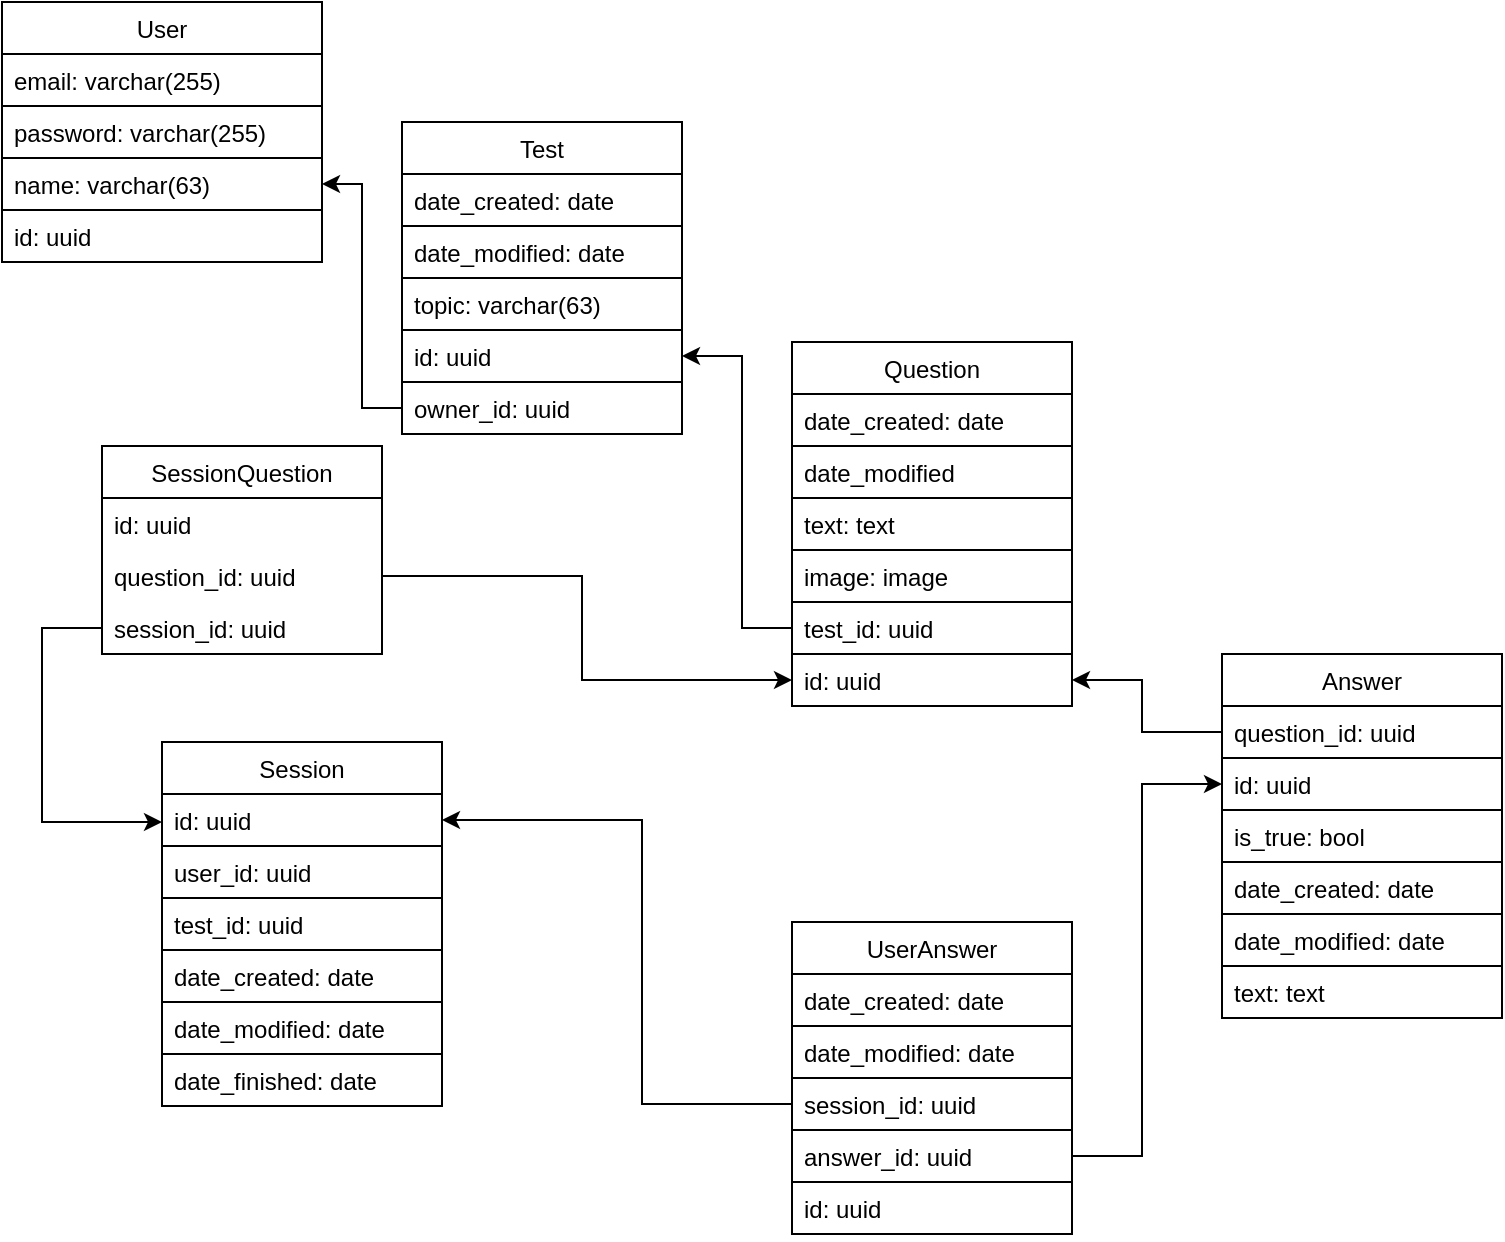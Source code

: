 <mxfile version="16.6.2" type="github">
  <diagram id="Ua5KiQkyGIAItyvjl1Vw" name="Page-1">
    <mxGraphModel dx="1422" dy="772" grid="1" gridSize="10" guides="1" tooltips="1" connect="1" arrows="1" fold="1" page="1" pageScale="1" pageWidth="850" pageHeight="1100" math="0" shadow="0">
      <root>
        <mxCell id="0" />
        <mxCell id="1" parent="0" />
        <mxCell id="Vnq8TmZSHOnOPXnzGoxB-19" value="" style="edgeStyle=segmentEdgeStyle;endArrow=classic;html=1;rounded=0;exitX=0;exitY=0.5;exitDx=0;exitDy=0;entryX=1;entryY=0.5;entryDx=0;entryDy=0;" edge="1" parent="1" source="Vnq8TmZSHOnOPXnzGoxB-18" target="Vnq8TmZSHOnOPXnzGoxB-20">
          <mxGeometry width="50" height="50" relative="1" as="geometry">
            <mxPoint x="480" y="350" as="sourcePoint" />
            <mxPoint x="580" y="147" as="targetPoint" />
            <Array as="points">
              <mxPoint x="400" y="333" />
              <mxPoint x="400" y="197" />
            </Array>
          </mxGeometry>
        </mxCell>
        <mxCell id="Vnq8TmZSHOnOPXnzGoxB-22" value="" style="edgeStyle=segmentEdgeStyle;endArrow=classic;html=1;rounded=0;exitX=0;exitY=0.5;exitDx=0;exitDy=0;entryX=1;entryY=0.5;entryDx=0;entryDy=0;" edge="1" parent="1" source="Vnq8TmZSHOnOPXnzGoxB-21" target="Vnq8TmZSHOnOPXnzGoxB-5">
          <mxGeometry width="50" height="50" relative="1" as="geometry">
            <mxPoint x="310" y="271" as="sourcePoint" />
            <mxPoint x="360" y="221" as="targetPoint" />
            <Array as="points">
              <mxPoint x="210" y="223" />
              <mxPoint x="210" y="111" />
            </Array>
          </mxGeometry>
        </mxCell>
        <mxCell id="Vnq8TmZSHOnOPXnzGoxB-23" value="" style="group;fillColor=default;" vertex="1" connectable="0" parent="1">
          <mxGeometry x="230" y="80" width="140" height="156" as="geometry" />
        </mxCell>
        <mxCell id="Vnq8TmZSHOnOPXnzGoxB-6" value="Test" style="swimlane;fontStyle=0;childLayout=stackLayout;horizontal=1;startSize=26;fillColor=none;horizontalStack=0;resizeParent=1;resizeParentMax=0;resizeLast=0;collapsible=1;marginBottom=0;" vertex="1" parent="Vnq8TmZSHOnOPXnzGoxB-23">
          <mxGeometry width="140" height="104" as="geometry" />
        </mxCell>
        <mxCell id="Vnq8TmZSHOnOPXnzGoxB-7" value="date_created: date" style="text;strokeColor=none;fillColor=none;align=left;verticalAlign=top;spacingLeft=4;spacingRight=4;overflow=hidden;rotatable=0;points=[[0,0.5],[1,0.5]];portConstraint=eastwest;" vertex="1" parent="Vnq8TmZSHOnOPXnzGoxB-6">
          <mxGeometry y="26" width="140" height="26" as="geometry" />
        </mxCell>
        <mxCell id="Vnq8TmZSHOnOPXnzGoxB-8" value="date_modified: date" style="text;strokeColor=default;fillColor=none;align=left;verticalAlign=top;spacingLeft=4;spacingRight=4;overflow=hidden;rotatable=0;points=[[0,0.5],[1,0.5]];portConstraint=eastwest;" vertex="1" parent="Vnq8TmZSHOnOPXnzGoxB-6">
          <mxGeometry y="52" width="140" height="26" as="geometry" />
        </mxCell>
        <mxCell id="Vnq8TmZSHOnOPXnzGoxB-9" value="topic: varchar(63)" style="text;strokeColor=default;fillColor=none;align=left;verticalAlign=top;spacingLeft=4;spacingRight=4;overflow=hidden;rotatable=0;points=[[0,0.5],[1,0.5]];portConstraint=eastwest;" vertex="1" parent="Vnq8TmZSHOnOPXnzGoxB-6">
          <mxGeometry y="78" width="140" height="26" as="geometry" />
        </mxCell>
        <mxCell id="Vnq8TmZSHOnOPXnzGoxB-20" value="id: uuid" style="text;strokeColor=default;fillColor=none;align=left;verticalAlign=top;spacingLeft=4;spacingRight=4;overflow=hidden;rotatable=0;points=[[0,0.5],[1,0.5]];portConstraint=eastwest;" vertex="1" parent="Vnq8TmZSHOnOPXnzGoxB-23">
          <mxGeometry y="104" width="140" height="26" as="geometry" />
        </mxCell>
        <mxCell id="Vnq8TmZSHOnOPXnzGoxB-21" value="owner_id: uuid" style="text;strokeColor=default;fillColor=none;align=left;verticalAlign=top;spacingLeft=4;spacingRight=4;overflow=hidden;rotatable=0;points=[[0,0.5],[1,0.5]];portConstraint=eastwest;" vertex="1" parent="Vnq8TmZSHOnOPXnzGoxB-23">
          <mxGeometry y="130" width="140" height="26" as="geometry" />
        </mxCell>
        <mxCell id="Vnq8TmZSHOnOPXnzGoxB-39" value="" style="group;fillColor=default;" vertex="1" connectable="0" parent="1">
          <mxGeometry x="640" y="346" width="140" height="182" as="geometry" />
        </mxCell>
        <mxCell id="Vnq8TmZSHOnOPXnzGoxB-32" value="Answer" style="swimlane;fontStyle=0;childLayout=stackLayout;horizontal=1;startSize=26;fillColor=none;horizontalStack=0;resizeParent=1;resizeParentMax=0;resizeLast=0;collapsible=1;marginBottom=0;strokeColor=default;" vertex="1" parent="Vnq8TmZSHOnOPXnzGoxB-39">
          <mxGeometry width="140" height="104" as="geometry" />
        </mxCell>
        <mxCell id="Vnq8TmZSHOnOPXnzGoxB-33" value="question_id: uuid" style="text;strokeColor=default;fillColor=none;align=left;verticalAlign=top;spacingLeft=4;spacingRight=4;overflow=hidden;rotatable=0;points=[[0,0.5],[1,0.5]];portConstraint=eastwest;" vertex="1" parent="Vnq8TmZSHOnOPXnzGoxB-32">
          <mxGeometry y="26" width="140" height="26" as="geometry" />
        </mxCell>
        <mxCell id="Vnq8TmZSHOnOPXnzGoxB-34" value="id: uuid" style="text;strokeColor=default;fillColor=none;align=left;verticalAlign=top;spacingLeft=4;spacingRight=4;overflow=hidden;rotatable=0;points=[[0,0.5],[1,0.5]];portConstraint=eastwest;" vertex="1" parent="Vnq8TmZSHOnOPXnzGoxB-32">
          <mxGeometry y="52" width="140" height="26" as="geometry" />
        </mxCell>
        <mxCell id="Vnq8TmZSHOnOPXnzGoxB-35" value="is_true: bool" style="text;strokeColor=default;fillColor=none;align=left;verticalAlign=top;spacingLeft=4;spacingRight=4;overflow=hidden;rotatable=0;points=[[0,0.5],[1,0.5]];portConstraint=eastwest;" vertex="1" parent="Vnq8TmZSHOnOPXnzGoxB-32">
          <mxGeometry y="78" width="140" height="26" as="geometry" />
        </mxCell>
        <mxCell id="Vnq8TmZSHOnOPXnzGoxB-36" value="date_created: date" style="text;strokeColor=default;fillColor=none;align=left;verticalAlign=top;spacingLeft=4;spacingRight=4;overflow=hidden;rotatable=0;points=[[0,0.5],[1,0.5]];portConstraint=eastwest;" vertex="1" parent="Vnq8TmZSHOnOPXnzGoxB-39">
          <mxGeometry y="104" width="140" height="26" as="geometry" />
        </mxCell>
        <mxCell id="Vnq8TmZSHOnOPXnzGoxB-37" value="date_modified: date" style="text;strokeColor=default;fillColor=none;align=left;verticalAlign=top;spacingLeft=4;spacingRight=4;overflow=hidden;rotatable=0;points=[[0,0.5],[1,0.5]];portConstraint=eastwest;" vertex="1" parent="Vnq8TmZSHOnOPXnzGoxB-39">
          <mxGeometry y="130" width="140" height="26" as="geometry" />
        </mxCell>
        <mxCell id="Vnq8TmZSHOnOPXnzGoxB-38" value="text: text" style="text;strokeColor=default;fillColor=none;align=left;verticalAlign=top;spacingLeft=4;spacingRight=4;overflow=hidden;rotatable=0;points=[[0,0.5],[1,0.5]];portConstraint=eastwest;" vertex="1" parent="Vnq8TmZSHOnOPXnzGoxB-39">
          <mxGeometry y="156" width="140" height="26" as="geometry" />
        </mxCell>
        <mxCell id="Vnq8TmZSHOnOPXnzGoxB-40" value="" style="edgeStyle=segmentEdgeStyle;endArrow=classic;html=1;rounded=0;entryX=1;entryY=0.5;entryDx=0;entryDy=0;exitX=0;exitY=0.5;exitDx=0;exitDy=0;" edge="1" parent="1" source="Vnq8TmZSHOnOPXnzGoxB-33" target="Vnq8TmZSHOnOPXnzGoxB-48">
          <mxGeometry width="50" height="50" relative="1" as="geometry">
            <mxPoint x="400" y="420" as="sourcePoint" />
            <mxPoint x="560" y="420" as="targetPoint" />
            <Array as="points">
              <mxPoint x="600" y="385" />
              <mxPoint x="600" y="359" />
            </Array>
          </mxGeometry>
        </mxCell>
        <mxCell id="Vnq8TmZSHOnOPXnzGoxB-54" value="" style="group;fillColor=default;" vertex="1" connectable="0" parent="1">
          <mxGeometry x="30" y="20" width="160" height="130" as="geometry" />
        </mxCell>
        <mxCell id="Vnq8TmZSHOnOPXnzGoxB-2" value="User" style="swimlane;fontStyle=0;childLayout=stackLayout;horizontal=1;startSize=26;fillColor=none;horizontalStack=0;resizeParent=1;resizeParentMax=0;resizeLast=0;collapsible=1;marginBottom=0;" vertex="1" parent="Vnq8TmZSHOnOPXnzGoxB-54">
          <mxGeometry width="160" height="104" as="geometry" />
        </mxCell>
        <mxCell id="Vnq8TmZSHOnOPXnzGoxB-3" value="email: varchar(255)" style="text;strokeColor=default;fillColor=none;align=left;verticalAlign=top;spacingLeft=4;spacingRight=4;overflow=hidden;rotatable=0;points=[[0,0.5],[1,0.5]];portConstraint=eastwest;" vertex="1" parent="Vnq8TmZSHOnOPXnzGoxB-2">
          <mxGeometry y="26" width="160" height="26" as="geometry" />
        </mxCell>
        <mxCell id="Vnq8TmZSHOnOPXnzGoxB-4" value="password: varchar(255)" style="text;strokeColor=default;fillColor=none;align=left;verticalAlign=top;spacingLeft=4;spacingRight=4;overflow=hidden;rotatable=0;points=[[0,0.5],[1,0.5]];portConstraint=eastwest;" vertex="1" parent="Vnq8TmZSHOnOPXnzGoxB-2">
          <mxGeometry y="52" width="160" height="26" as="geometry" />
        </mxCell>
        <mxCell id="Vnq8TmZSHOnOPXnzGoxB-5" value="name: varchar(63)" style="text;strokeColor=none;fillColor=none;align=left;verticalAlign=top;spacingLeft=4;spacingRight=4;overflow=hidden;rotatable=0;points=[[0,0.5],[1,0.5]];portConstraint=eastwest;" vertex="1" parent="Vnq8TmZSHOnOPXnzGoxB-2">
          <mxGeometry y="78" width="160" height="26" as="geometry" />
        </mxCell>
        <mxCell id="Vnq8TmZSHOnOPXnzGoxB-53" value="id: uuid" style="text;strokeColor=default;fillColor=none;align=left;verticalAlign=top;spacingLeft=4;spacingRight=4;overflow=hidden;rotatable=0;points=[[0,0.5],[1,0.5]];portConstraint=eastwest;" vertex="1" parent="Vnq8TmZSHOnOPXnzGoxB-54">
          <mxGeometry y="104" width="160" height="26" as="geometry" />
        </mxCell>
        <mxCell id="Vnq8TmZSHOnOPXnzGoxB-57" value="" style="edgeStyle=segmentEdgeStyle;endArrow=classic;html=1;rounded=0;exitX=1;exitY=0.5;exitDx=0;exitDy=0;entryX=0;entryY=0.5;entryDx=0;entryDy=0;" edge="1" parent="1" source="Vnq8TmZSHOnOPXnzGoxB-55" target="Vnq8TmZSHOnOPXnzGoxB-34">
          <mxGeometry width="50" height="50" relative="1" as="geometry">
            <mxPoint x="400" y="420" as="sourcePoint" />
            <mxPoint x="450" y="370" as="targetPoint" />
            <Array as="points">
              <mxPoint x="600" y="597" />
              <mxPoint x="600" y="411" />
            </Array>
          </mxGeometry>
        </mxCell>
        <mxCell id="Vnq8TmZSHOnOPXnzGoxB-62" value="" style="edgeStyle=segmentEdgeStyle;endArrow=classic;html=1;rounded=0;entryX=1;entryY=0.5;entryDx=0;entryDy=0;exitX=0;exitY=0.5;exitDx=0;exitDy=0;" edge="1" parent="1" source="Vnq8TmZSHOnOPXnzGoxB-52" target="Vnq8TmZSHOnOPXnzGoxB-59">
          <mxGeometry width="50" height="50" relative="1" as="geometry">
            <mxPoint x="390" y="590" as="sourcePoint" />
            <mxPoint x="450" y="370" as="targetPoint" />
            <Array as="points">
              <mxPoint x="350" y="571" />
              <mxPoint x="350" y="429" />
            </Array>
          </mxGeometry>
        </mxCell>
        <mxCell id="Vnq8TmZSHOnOPXnzGoxB-70" value="" style="group;fillColor=default;" vertex="1" connectable="0" parent="1">
          <mxGeometry x="425" y="190" width="140" height="182" as="geometry" />
        </mxCell>
        <mxCell id="Vnq8TmZSHOnOPXnzGoxB-31" value="" style="group" vertex="1" connectable="0" parent="Vnq8TmZSHOnOPXnzGoxB-70">
          <mxGeometry width="140" height="156" as="geometry" />
        </mxCell>
        <mxCell id="Vnq8TmZSHOnOPXnzGoxB-11" value="Question" style="swimlane;fontStyle=0;childLayout=stackLayout;horizontal=1;startSize=26;fillColor=none;horizontalStack=0;resizeParent=1;resizeParentMax=0;resizeLast=0;collapsible=1;marginBottom=0;strokeColor=default;" vertex="1" parent="Vnq8TmZSHOnOPXnzGoxB-31">
          <mxGeometry width="140" height="104" as="geometry" />
        </mxCell>
        <mxCell id="Vnq8TmZSHOnOPXnzGoxB-12" value="date_created: date" style="text;strokeColor=none;fillColor=none;align=left;verticalAlign=top;spacingLeft=4;spacingRight=4;overflow=hidden;rotatable=0;points=[[0,0.5],[1,0.5]];portConstraint=eastwest;" vertex="1" parent="Vnq8TmZSHOnOPXnzGoxB-11">
          <mxGeometry y="26" width="140" height="26" as="geometry" />
        </mxCell>
        <mxCell id="Vnq8TmZSHOnOPXnzGoxB-13" value="date_modified" style="text;strokeColor=default;fillColor=none;align=left;verticalAlign=top;spacingLeft=4;spacingRight=4;overflow=hidden;rotatable=0;points=[[0,0.5],[1,0.5]];portConstraint=eastwest;" vertex="1" parent="Vnq8TmZSHOnOPXnzGoxB-11">
          <mxGeometry y="52" width="140" height="26" as="geometry" />
        </mxCell>
        <mxCell id="Vnq8TmZSHOnOPXnzGoxB-14" value="text: text" style="text;strokeColor=default;fillColor=none;align=left;verticalAlign=top;spacingLeft=4;spacingRight=4;overflow=hidden;rotatable=0;points=[[0,0.5],[1,0.5]];portConstraint=eastwest;" vertex="1" parent="Vnq8TmZSHOnOPXnzGoxB-11">
          <mxGeometry y="78" width="140" height="26" as="geometry" />
        </mxCell>
        <mxCell id="Vnq8TmZSHOnOPXnzGoxB-17" value="image: image" style="text;strokeColor=default;fillColor=none;align=left;verticalAlign=top;spacingLeft=4;spacingRight=4;overflow=hidden;rotatable=0;points=[[0,0.5],[1,0.5]];portConstraint=eastwest;" vertex="1" parent="Vnq8TmZSHOnOPXnzGoxB-31">
          <mxGeometry y="104" width="140" height="26" as="geometry" />
        </mxCell>
        <mxCell id="Vnq8TmZSHOnOPXnzGoxB-18" value="test_id: uuid" style="text;strokeColor=default;fillColor=none;align=left;verticalAlign=top;spacingLeft=4;spacingRight=4;overflow=hidden;rotatable=0;points=[[0,0.5],[1,0.5]];portConstraint=eastwest;" vertex="1" parent="Vnq8TmZSHOnOPXnzGoxB-31">
          <mxGeometry y="130" width="140" height="26" as="geometry" />
        </mxCell>
        <mxCell id="Vnq8TmZSHOnOPXnzGoxB-48" value="id: uuid" style="text;strokeColor=default;fillColor=none;align=left;verticalAlign=top;spacingLeft=4;spacingRight=4;overflow=hidden;rotatable=0;points=[[0,0.5],[1,0.5]];portConstraint=eastwest;" vertex="1" parent="Vnq8TmZSHOnOPXnzGoxB-70">
          <mxGeometry y="156" width="140" height="26" as="geometry" />
        </mxCell>
        <mxCell id="Vnq8TmZSHOnOPXnzGoxB-72" value="" style="group" vertex="1" connectable="0" parent="1">
          <mxGeometry x="425" y="480" width="140" height="156" as="geometry" />
        </mxCell>
        <mxCell id="Vnq8TmZSHOnOPXnzGoxB-56" value="" style="group;strokeColor=default;fillColor=default;" vertex="1" connectable="0" parent="Vnq8TmZSHOnOPXnzGoxB-72">
          <mxGeometry width="140" height="130" as="geometry" />
        </mxCell>
        <mxCell id="Vnq8TmZSHOnOPXnzGoxB-49" value="UserAnswer" style="swimlane;fontStyle=0;childLayout=stackLayout;horizontal=1;startSize=26;fillColor=none;horizontalStack=0;resizeParent=1;resizeParentMax=0;resizeLast=0;collapsible=1;marginBottom=0;strokeColor=default;" vertex="1" parent="Vnq8TmZSHOnOPXnzGoxB-56">
          <mxGeometry width="140" height="104" as="geometry" />
        </mxCell>
        <mxCell id="Vnq8TmZSHOnOPXnzGoxB-50" value="date_created: date" style="text;strokeColor=default;fillColor=none;align=left;verticalAlign=top;spacingLeft=4;spacingRight=4;overflow=hidden;rotatable=0;points=[[0,0.5],[1,0.5]];portConstraint=eastwest;" vertex="1" parent="Vnq8TmZSHOnOPXnzGoxB-49">
          <mxGeometry y="26" width="140" height="26" as="geometry" />
        </mxCell>
        <mxCell id="Vnq8TmZSHOnOPXnzGoxB-51" value="date_modified: date" style="text;strokeColor=default;fillColor=none;align=left;verticalAlign=top;spacingLeft=4;spacingRight=4;overflow=hidden;rotatable=0;points=[[0,0.5],[1,0.5]];portConstraint=eastwest;" vertex="1" parent="Vnq8TmZSHOnOPXnzGoxB-49">
          <mxGeometry y="52" width="140" height="26" as="geometry" />
        </mxCell>
        <mxCell id="Vnq8TmZSHOnOPXnzGoxB-52" value="session_id: uuid" style="text;strokeColor=default;fillColor=none;align=left;verticalAlign=top;spacingLeft=4;spacingRight=4;overflow=hidden;rotatable=0;points=[[0,0.5],[1,0.5]];portConstraint=eastwest;" vertex="1" parent="Vnq8TmZSHOnOPXnzGoxB-49">
          <mxGeometry y="78" width="140" height="26" as="geometry" />
        </mxCell>
        <mxCell id="Vnq8TmZSHOnOPXnzGoxB-55" value="answer_id: uuid" style="text;strokeColor=default;fillColor=none;align=left;verticalAlign=top;spacingLeft=4;spacingRight=4;overflow=hidden;rotatable=0;points=[[0,0.5],[1,0.5]];portConstraint=eastwest;" vertex="1" parent="Vnq8TmZSHOnOPXnzGoxB-56">
          <mxGeometry y="104" width="140" height="26" as="geometry" />
        </mxCell>
        <mxCell id="Vnq8TmZSHOnOPXnzGoxB-69" value="id: uuid" style="text;strokeColor=default;fillColor=default;align=left;verticalAlign=top;spacingLeft=4;spacingRight=4;overflow=hidden;rotatable=0;points=[[0,0.5],[1,0.5]];portConstraint=eastwest;" vertex="1" parent="Vnq8TmZSHOnOPXnzGoxB-72">
          <mxGeometry y="130" width="140" height="26" as="geometry" />
        </mxCell>
        <mxCell id="Vnq8TmZSHOnOPXnzGoxB-75" value="" style="group" vertex="1" connectable="0" parent="1">
          <mxGeometry x="110" y="390" width="140" height="182" as="geometry" />
        </mxCell>
        <mxCell id="Vnq8TmZSHOnOPXnzGoxB-58" value="Session" style="swimlane;fontStyle=0;childLayout=stackLayout;horizontal=1;startSize=26;fillColor=default;horizontalStack=0;resizeParent=1;resizeParentMax=0;resizeLast=0;collapsible=1;marginBottom=0;strokeColor=default;" vertex="1" parent="Vnq8TmZSHOnOPXnzGoxB-75">
          <mxGeometry width="140" height="104" as="geometry" />
        </mxCell>
        <mxCell id="Vnq8TmZSHOnOPXnzGoxB-59" value="id: uuid" style="text;strokeColor=default;fillColor=default;align=left;verticalAlign=top;spacingLeft=4;spacingRight=4;overflow=hidden;rotatable=0;points=[[0,0.5],[1,0.5]];portConstraint=eastwest;" vertex="1" parent="Vnq8TmZSHOnOPXnzGoxB-58">
          <mxGeometry y="26" width="140" height="26" as="geometry" />
        </mxCell>
        <mxCell id="Vnq8TmZSHOnOPXnzGoxB-60" value="user_id: uuid" style="text;strokeColor=default;fillColor=default;align=left;verticalAlign=top;spacingLeft=4;spacingRight=4;overflow=hidden;rotatable=0;points=[[0,0.5],[1,0.5]];portConstraint=eastwest;gradientColor=none;" vertex="1" parent="Vnq8TmZSHOnOPXnzGoxB-58">
          <mxGeometry y="52" width="140" height="26" as="geometry" />
        </mxCell>
        <mxCell id="Vnq8TmZSHOnOPXnzGoxB-61" value="test_id: uuid" style="text;strokeColor=default;fillColor=default;align=left;verticalAlign=top;spacingLeft=4;spacingRight=4;overflow=hidden;rotatable=0;points=[[0,0.5],[1,0.5]];portConstraint=eastwest;" vertex="1" parent="Vnq8TmZSHOnOPXnzGoxB-58">
          <mxGeometry y="78" width="140" height="26" as="geometry" />
        </mxCell>
        <mxCell id="Vnq8TmZSHOnOPXnzGoxB-71" value="date_created: date" style="text;strokeColor=default;fillColor=default;align=left;verticalAlign=top;spacingLeft=4;spacingRight=4;overflow=hidden;rotatable=0;points=[[0,0.5],[1,0.5]];portConstraint=eastwest;" vertex="1" parent="Vnq8TmZSHOnOPXnzGoxB-75">
          <mxGeometry y="104" width="140" height="26" as="geometry" />
        </mxCell>
        <mxCell id="Vnq8TmZSHOnOPXnzGoxB-73" value="date_modified: date" style="text;strokeColor=default;fillColor=default;align=left;verticalAlign=top;spacingLeft=4;spacingRight=4;overflow=hidden;rotatable=0;points=[[0,0.5],[1,0.5]];portConstraint=eastwest;" vertex="1" parent="Vnq8TmZSHOnOPXnzGoxB-75">
          <mxGeometry y="130" width="140" height="26" as="geometry" />
        </mxCell>
        <mxCell id="Vnq8TmZSHOnOPXnzGoxB-74" value="date_finished: date" style="text;strokeColor=default;fillColor=default;align=left;verticalAlign=top;spacingLeft=4;spacingRight=4;overflow=hidden;rotatable=0;points=[[0,0.5],[1,0.5]];portConstraint=eastwest;" vertex="1" parent="Vnq8TmZSHOnOPXnzGoxB-75">
          <mxGeometry y="156" width="140" height="26" as="geometry" />
        </mxCell>
        <mxCell id="Vnq8TmZSHOnOPXnzGoxB-76" value="SessionQuestion" style="swimlane;fontStyle=0;childLayout=stackLayout;horizontal=1;startSize=26;fillColor=none;horizontalStack=0;resizeParent=1;resizeParentMax=0;resizeLast=0;collapsible=1;marginBottom=0;strokeColor=default;" vertex="1" parent="1">
          <mxGeometry x="80" y="242" width="140" height="104" as="geometry" />
        </mxCell>
        <mxCell id="Vnq8TmZSHOnOPXnzGoxB-77" value="id: uuid" style="text;strokeColor=none;fillColor=none;align=left;verticalAlign=top;spacingLeft=4;spacingRight=4;overflow=hidden;rotatable=0;points=[[0,0.5],[1,0.5]];portConstraint=eastwest;" vertex="1" parent="Vnq8TmZSHOnOPXnzGoxB-76">
          <mxGeometry y="26" width="140" height="26" as="geometry" />
        </mxCell>
        <mxCell id="Vnq8TmZSHOnOPXnzGoxB-78" value="question_id: uuid" style="text;strokeColor=none;fillColor=none;align=left;verticalAlign=top;spacingLeft=4;spacingRight=4;overflow=hidden;rotatable=0;points=[[0,0.5],[1,0.5]];portConstraint=eastwest;" vertex="1" parent="Vnq8TmZSHOnOPXnzGoxB-76">
          <mxGeometry y="52" width="140" height="26" as="geometry" />
        </mxCell>
        <mxCell id="Vnq8TmZSHOnOPXnzGoxB-79" value="session_id: uuid" style="text;strokeColor=none;fillColor=none;align=left;verticalAlign=top;spacingLeft=4;spacingRight=4;overflow=hidden;rotatable=0;points=[[0,0.5],[1,0.5]];portConstraint=eastwest;" vertex="1" parent="Vnq8TmZSHOnOPXnzGoxB-76">
          <mxGeometry y="78" width="140" height="26" as="geometry" />
        </mxCell>
        <mxCell id="Vnq8TmZSHOnOPXnzGoxB-80" value="" style="edgeStyle=segmentEdgeStyle;endArrow=classic;html=1;rounded=0;exitX=0;exitY=0.5;exitDx=0;exitDy=0;" edge="1" parent="1" source="Vnq8TmZSHOnOPXnzGoxB-79">
          <mxGeometry width="50" height="50" relative="1" as="geometry">
            <mxPoint x="170" y="420" as="sourcePoint" />
            <mxPoint x="110" y="430" as="targetPoint" />
            <Array as="points">
              <mxPoint x="50" y="333" />
              <mxPoint x="50" y="430" />
            </Array>
          </mxGeometry>
        </mxCell>
        <mxCell id="Vnq8TmZSHOnOPXnzGoxB-81" value="" style="edgeStyle=segmentEdgeStyle;endArrow=classic;html=1;rounded=0;entryX=0;entryY=0.5;entryDx=0;entryDy=0;exitX=1;exitY=0.5;exitDx=0;exitDy=0;" edge="1" parent="1" source="Vnq8TmZSHOnOPXnzGoxB-78" target="Vnq8TmZSHOnOPXnzGoxB-48">
          <mxGeometry width="50" height="50" relative="1" as="geometry">
            <mxPoint x="170" y="420" as="sourcePoint" />
            <mxPoint x="220" y="370" as="targetPoint" />
            <Array as="points">
              <mxPoint x="320" y="307" />
              <mxPoint x="320" y="359" />
            </Array>
          </mxGeometry>
        </mxCell>
      </root>
    </mxGraphModel>
  </diagram>
</mxfile>
